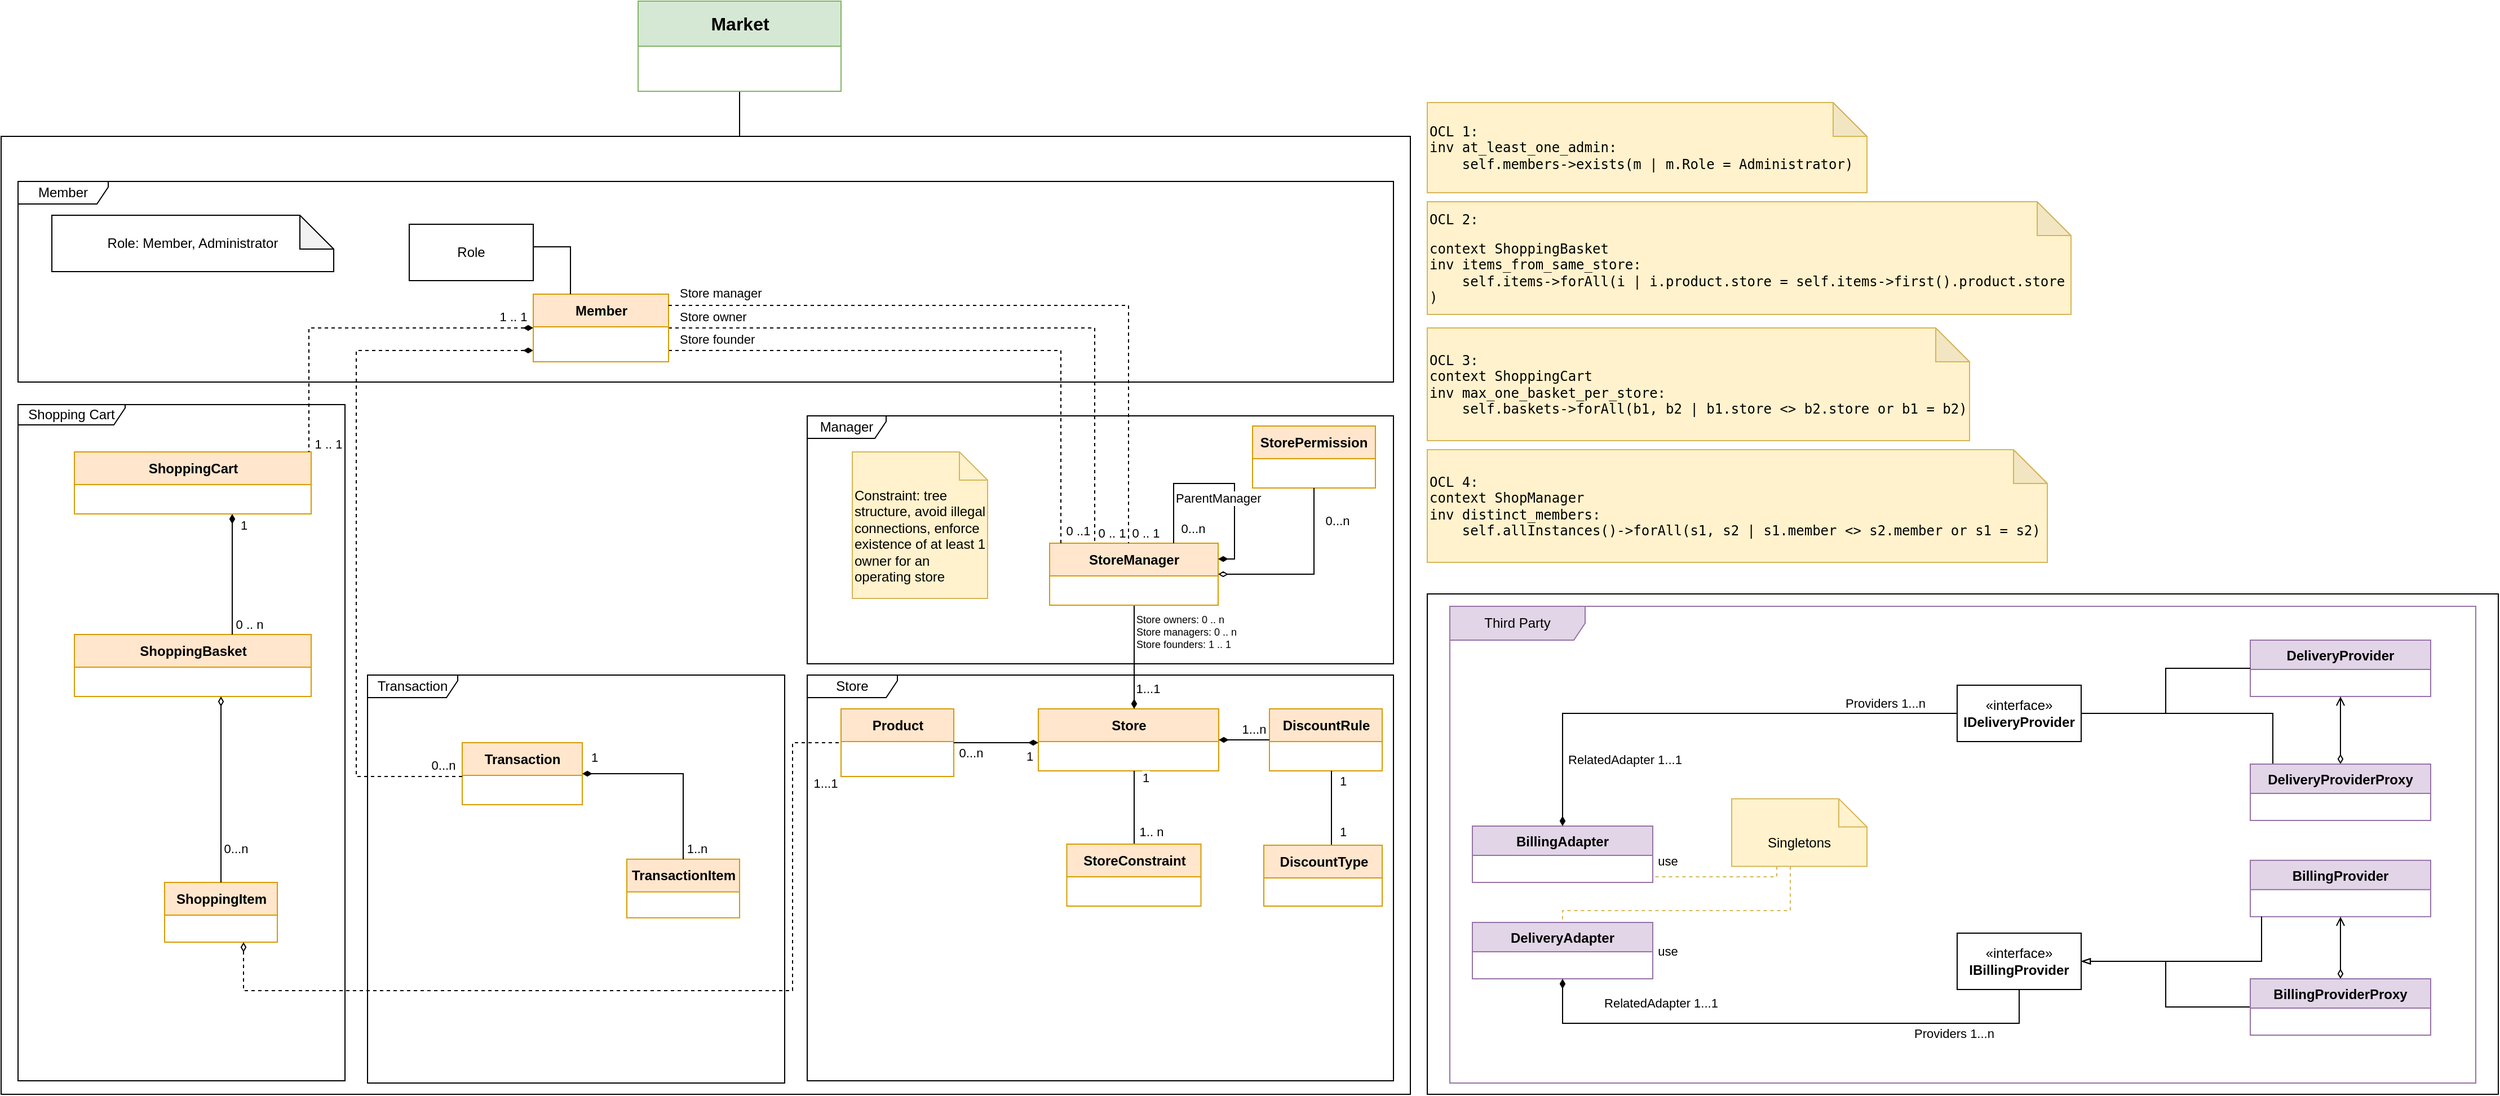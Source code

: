 <mxfile version="21.2.1" type="github">
  <diagram id="UdxZ_-akryXsySf2juUY" name="WhiteDiagram">
    <mxGraphModel dx="1434" dy="764" grid="1" gridSize="10" guides="1" tooltips="1" connect="1" arrows="1" fold="1" page="1" pageScale="1" pageWidth="850" pageHeight="1100" math="0" shadow="0">
      <root>
        <mxCell id="0" />
        <mxCell id="1" parent="0" />
        <mxCell id="dIHybOWJR_WHU6xol9Fc-5" value="" style="rounded=0;whiteSpace=wrap;html=1;" parent="1" vertex="1">
          <mxGeometry x="1350" y="616" width="950" height="444" as="geometry" />
        </mxCell>
        <mxCell id="CLvzxZcf5yE5PqEASKck-112" value="" style="rounded=0;whiteSpace=wrap;html=1;" parent="1" vertex="1">
          <mxGeometry x="85" y="210" width="1250" height="850" as="geometry" />
        </mxCell>
        <mxCell id="CLvzxZcf5yE5PqEASKck-2" value="Store" style="shape=umlFrame;whiteSpace=wrap;html=1;pointerEvents=0;width=80;height=20;" parent="1" vertex="1">
          <mxGeometry x="800" y="688" width="520" height="360" as="geometry" />
        </mxCell>
        <mxCell id="CLvzxZcf5yE5PqEASKck-4" value="Transaction" style="shape=umlFrame;whiteSpace=wrap;html=1;pointerEvents=0;width=80;height=20;" parent="1" vertex="1">
          <mxGeometry x="410" y="688" width="370" height="362" as="geometry" />
        </mxCell>
        <mxCell id="CLvzxZcf5yE5PqEASKck-3" value="Shopping Cart" style="shape=umlFrame;whiteSpace=wrap;html=1;pointerEvents=0;width=95;height=18;" parent="1" vertex="1">
          <mxGeometry x="100" y="448" width="290" height="600" as="geometry" />
        </mxCell>
        <mxCell id="CLvzxZcf5yE5PqEASKck-5" value="Transaction" style="swimlane;fontStyle=1;align=center;verticalAlign=middle;childLayout=stackLayout;horizontal=1;startSize=29;horizontalStack=0;resizeParent=1;resizeParentMax=0;resizeLast=0;collapsible=0;marginBottom=0;html=1;fillColor=#ffe6cc;strokeColor=#d79b00;" parent="1" vertex="1">
          <mxGeometry x="494" y="748" width="106.5" height="55" as="geometry" />
        </mxCell>
        <mxCell id="CLvzxZcf5yE5PqEASKck-6" value="Store" style="swimlane;fontStyle=1;align=center;verticalAlign=middle;childLayout=stackLayout;horizontal=1;startSize=29;horizontalStack=0;resizeParent=1;resizeParentMax=0;resizeLast=0;collapsible=0;marginBottom=0;html=1;fillColor=#ffe6cc;strokeColor=#d79b00;" parent="1" vertex="1">
          <mxGeometry x="1005" y="718" width="160" height="55" as="geometry" />
        </mxCell>
        <mxCell id="CLvzxZcf5yE5PqEASKck-7" style="edgeStyle=orthogonalEdgeStyle;rounded=0;orthogonalLoop=1;jettySize=auto;html=1;endArrow=none;endFill=0;startArrow=diamondThin;startFill=1;" parent="1" source="CLvzxZcf5yE5PqEASKck-6" target="CLvzxZcf5yE5PqEASKck-54" edge="1">
          <mxGeometry relative="1" as="geometry">
            <Array as="points">
              <mxPoint x="1090" y="678" />
              <mxPoint x="1090" y="678" />
            </Array>
          </mxGeometry>
        </mxCell>
        <mxCell id="CLvzxZcf5yE5PqEASKck-8" value="1...1" style="edgeLabel;html=1;align=center;verticalAlign=middle;resizable=0;points=[];" parent="CLvzxZcf5yE5PqEASKck-7" connectable="0" vertex="1">
          <mxGeometry x="-0.699" relative="1" as="geometry">
            <mxPoint x="12" y="-4" as="offset" />
          </mxGeometry>
        </mxCell>
        <mxCell id="CLvzxZcf5yE5PqEASKck-9" value="&lt;div style=&quot;&quot;&gt;Store owners: 0 .. n&lt;/div&gt;Store managers: 0 .. n&lt;br&gt;Store founders: 1 .. 1" style="edgeLabel;html=1;align=left;verticalAlign=middle;resizable=0;points=[];fontSize=9;" parent="CLvzxZcf5yE5PqEASKck-7" vertex="1" connectable="0">
          <mxGeometry x="0.784" relative="1" as="geometry">
            <mxPoint y="14" as="offset" />
          </mxGeometry>
        </mxCell>
        <mxCell id="CLvzxZcf5yE5PqEASKck-10" value="Product" style="swimlane;fontStyle=1;align=center;verticalAlign=middle;childLayout=stackLayout;horizontal=1;startSize=29;horizontalStack=0;resizeParent=1;resizeParentMax=0;resizeLast=0;collapsible=0;marginBottom=0;html=1;fillColor=#ffe6cc;strokeColor=#d79b00;" parent="1" vertex="1">
          <mxGeometry x="830" y="718" width="100" height="60" as="geometry" />
        </mxCell>
        <mxCell id="CLvzxZcf5yE5PqEASKck-11" style="edgeStyle=orthogonalEdgeStyle;rounded=0;orthogonalLoop=1;jettySize=auto;html=1;endArrow=none;endFill=0;startArrow=diamondThin;startFill=1;" parent="1" source="CLvzxZcf5yE5PqEASKck-6" target="CLvzxZcf5yE5PqEASKck-10" edge="1">
          <mxGeometry relative="1" as="geometry">
            <Array as="points">
              <mxPoint x="970" y="748" />
              <mxPoint x="970" y="748" />
            </Array>
          </mxGeometry>
        </mxCell>
        <mxCell id="CLvzxZcf5yE5PqEASKck-12" value="0...n" style="edgeLabel;html=1;align=center;verticalAlign=middle;resizable=0;points=[];" parent="CLvzxZcf5yE5PqEASKck-11" vertex="1" connectable="0">
          <mxGeometry x="0.815" relative="1" as="geometry">
            <mxPoint x="8" y="9" as="offset" />
          </mxGeometry>
        </mxCell>
        <mxCell id="CLvzxZcf5yE5PqEASKck-104" value="1" style="edgeLabel;html=1;align=center;verticalAlign=middle;resizable=0;points=[];" parent="CLvzxZcf5yE5PqEASKck-11" vertex="1" connectable="0">
          <mxGeometry x="-0.787" relative="1" as="geometry">
            <mxPoint y="12" as="offset" />
          </mxGeometry>
        </mxCell>
        <mxCell id="CLvzxZcf5yE5PqEASKck-13" value="DiscountRule" style="swimlane;fontStyle=1;align=center;verticalAlign=middle;childLayout=stackLayout;horizontal=1;startSize=29;horizontalStack=0;resizeParent=1;resizeParentMax=0;resizeLast=0;collapsible=0;marginBottom=0;html=1;fillColor=#ffe6cc;strokeColor=#d79b00;" parent="1" vertex="1">
          <mxGeometry x="1210.0" y="718" width="100" height="55" as="geometry" />
        </mxCell>
        <mxCell id="CLvzxZcf5yE5PqEASKck-14" style="edgeStyle=orthogonalEdgeStyle;rounded=0;orthogonalLoop=1;jettySize=auto;html=1;endArrow=none;endFill=0;startArrow=diamondThin;startFill=1;" parent="1" source="CLvzxZcf5yE5PqEASKck-6" target="CLvzxZcf5yE5PqEASKck-13" edge="1">
          <mxGeometry relative="1" as="geometry" />
        </mxCell>
        <mxCell id="CLvzxZcf5yE5PqEASKck-15" value="1...n" style="edgeLabel;html=1;align=center;verticalAlign=middle;resizable=0;points=[];" parent="CLvzxZcf5yE5PqEASKck-14" vertex="1" connectable="0">
          <mxGeometry x="-0.796" y="1" relative="1" as="geometry">
            <mxPoint x="26" y="-9" as="offset" />
          </mxGeometry>
        </mxCell>
        <mxCell id="CLvzxZcf5yE5PqEASKck-16" value="Member" style="shape=umlFrame;whiteSpace=wrap;html=1;pointerEvents=0;width=80;height=20;" parent="1" vertex="1">
          <mxGeometry x="100" y="250" width="1220" height="178" as="geometry" />
        </mxCell>
        <mxCell id="CLvzxZcf5yE5PqEASKck-17" value="" style="edgeStyle=orthogonalEdgeStyle;rounded=0;orthogonalLoop=1;jettySize=auto;html=1;endArrow=none;endFill=0;startArrow=diamondThin;startFill=1;dashed=1;" parent="1" source="CLvzxZcf5yE5PqEASKck-69" target="CLvzxZcf5yE5PqEASKck-5" edge="1">
          <mxGeometry relative="1" as="geometry">
            <Array as="points">
              <mxPoint x="400" y="400" />
              <mxPoint x="400" y="778" />
            </Array>
            <mxPoint x="315" y="568" as="sourcePoint" />
            <mxPoint x="210" y="1033" as="targetPoint" />
          </mxGeometry>
        </mxCell>
        <mxCell id="CLvzxZcf5yE5PqEASKck-18" value="0...n" style="edgeLabel;html=1;align=center;verticalAlign=middle;resizable=0;points=[];" parent="CLvzxZcf5yE5PqEASKck-17" connectable="0" vertex="1">
          <mxGeometry x="0.926" relative="1" as="geometry">
            <mxPoint x="6" y="-10" as="offset" />
          </mxGeometry>
        </mxCell>
        <mxCell id="CLvzxZcf5yE5PqEASKck-19" value="ShoppingBasket" style="swimlane;fontStyle=1;align=center;verticalAlign=middle;childLayout=stackLayout;horizontal=1;startSize=29;horizontalStack=0;resizeParent=1;resizeParentMax=0;resizeLast=0;collapsible=0;marginBottom=0;html=1;fillColor=#ffe6cc;strokeColor=#d79b00;" parent="1" vertex="1">
          <mxGeometry x="150" y="652" width="210" height="55" as="geometry" />
        </mxCell>
        <mxCell id="CLvzxZcf5yE5PqEASKck-20" style="edgeStyle=orthogonalEdgeStyle;rounded=0;orthogonalLoop=1;jettySize=auto;html=1;startArrow=diamondThin;startFill=1;endArrow=none;endFill=0;" parent="1" source="CLvzxZcf5yE5PqEASKck-76" target="CLvzxZcf5yE5PqEASKck-19" edge="1">
          <mxGeometry relative="1" as="geometry">
            <Array as="points">
              <mxPoint x="290" y="620" />
              <mxPoint x="290" y="620" />
            </Array>
          </mxGeometry>
        </mxCell>
        <mxCell id="CLvzxZcf5yE5PqEASKck-21" value="0 .. n" style="edgeLabel;html=1;align=center;verticalAlign=middle;resizable=0;points=[];" parent="CLvzxZcf5yE5PqEASKck-20" vertex="1" connectable="0">
          <mxGeometry x="0.933" y="1" relative="1" as="geometry">
            <mxPoint x="14" y="-6" as="offset" />
          </mxGeometry>
        </mxCell>
        <mxCell id="CLvzxZcf5yE5PqEASKck-101" value="1" style="edgeLabel;html=1;align=center;verticalAlign=middle;resizable=0;points=[];" parent="CLvzxZcf5yE5PqEASKck-20" vertex="1" connectable="0">
          <mxGeometry x="-0.814" y="-2" relative="1" as="geometry">
            <mxPoint x="12" as="offset" />
          </mxGeometry>
        </mxCell>
        <mxCell id="CLvzxZcf5yE5PqEASKck-22" value="ShoppingItem" style="swimlane;fontStyle=1;align=center;verticalAlign=middle;childLayout=stackLayout;horizontal=1;startSize=29;horizontalStack=0;resizeParent=1;resizeParentMax=0;resizeLast=0;collapsible=0;marginBottom=0;html=1;fillColor=#ffe6cc;strokeColor=#d79b00;" parent="1" vertex="1">
          <mxGeometry x="230" y="872" width="100" height="53" as="geometry" />
        </mxCell>
        <mxCell id="CLvzxZcf5yE5PqEASKck-23" style="edgeStyle=orthogonalEdgeStyle;rounded=0;orthogonalLoop=1;jettySize=auto;html=1;endArrow=none;endFill=0;startArrow=diamondThin;startFill=0;dashed=1;" parent="1" source="CLvzxZcf5yE5PqEASKck-22" target="CLvzxZcf5yE5PqEASKck-10" edge="1">
          <mxGeometry relative="1" as="geometry">
            <mxPoint x="280" y="898" as="sourcePoint" />
            <Array as="points">
              <mxPoint x="300" y="968" />
              <mxPoint x="787" y="968" />
              <mxPoint x="787" y="748" />
            </Array>
          </mxGeometry>
        </mxCell>
        <mxCell id="CLvzxZcf5yE5PqEASKck-24" value="1...1" style="edgeLabel;html=1;align=center;verticalAlign=middle;resizable=0;points=[];" parent="CLvzxZcf5yE5PqEASKck-23" vertex="1" connectable="0">
          <mxGeometry x="-0.946" y="-1" relative="1" as="geometry">
            <mxPoint x="517" y="-163" as="offset" />
          </mxGeometry>
        </mxCell>
        <mxCell id="CLvzxZcf5yE5PqEASKck-25" style="edgeStyle=orthogonalEdgeStyle;rounded=0;orthogonalLoop=1;jettySize=auto;html=1;endArrow=none;endFill=0;startArrow=diamondThin;startFill=0;" parent="1" source="CLvzxZcf5yE5PqEASKck-19" target="CLvzxZcf5yE5PqEASKck-22" edge="1">
          <mxGeometry relative="1" as="geometry">
            <Array as="points">
              <mxPoint x="280" y="858" />
              <mxPoint x="280" y="858" />
            </Array>
            <mxPoint x="700.034" y="845" as="targetPoint" />
          </mxGeometry>
        </mxCell>
        <mxCell id="CLvzxZcf5yE5PqEASKck-26" value="0...n" style="edgeLabel;html=1;align=center;verticalAlign=middle;resizable=0;points=[];" parent="CLvzxZcf5yE5PqEASKck-25" connectable="0" vertex="1">
          <mxGeometry x="0.673" y="-1" relative="1" as="geometry">
            <mxPoint x="14" y="-3" as="offset" />
          </mxGeometry>
        </mxCell>
        <mxCell id="CLvzxZcf5yE5PqEASKck-27" value="TransactionItem" style="swimlane;fontStyle=1;align=center;verticalAlign=middle;childLayout=stackLayout;horizontal=1;startSize=29;horizontalStack=0;resizeParent=1;resizeParentMax=0;resizeLast=0;collapsible=0;marginBottom=0;html=1;fillColor=#ffe6cc;strokeColor=#d79b00;" parent="1" vertex="1">
          <mxGeometry x="640" y="851.39" width="100" height="52" as="geometry" />
        </mxCell>
        <mxCell id="CLvzxZcf5yE5PqEASKck-28" style="edgeStyle=orthogonalEdgeStyle;rounded=0;orthogonalLoop=1;jettySize=auto;html=1;startArrow=diamondThin;startFill=1;endArrow=none;endFill=0;" parent="1" source="CLvzxZcf5yE5PqEASKck-5" target="CLvzxZcf5yE5PqEASKck-27" edge="1">
          <mxGeometry relative="1" as="geometry">
            <mxPoint x="690.0" y="803" as="sourcePoint" />
          </mxGeometry>
        </mxCell>
        <mxCell id="CLvzxZcf5yE5PqEASKck-29" value="1..n" style="edgeLabel;html=1;align=center;verticalAlign=middle;resizable=0;points=[];" parent="CLvzxZcf5yE5PqEASKck-28" connectable="0" vertex="1">
          <mxGeometry x="0.684" y="1" relative="1" as="geometry">
            <mxPoint x="11" y="16" as="offset" />
          </mxGeometry>
        </mxCell>
        <mxCell id="dIHybOWJR_WHU6xol9Fc-9" value="1" style="edgeLabel;html=1;align=center;verticalAlign=middle;resizable=0;points=[];" parent="CLvzxZcf5yE5PqEASKck-28" vertex="1" connectable="0">
          <mxGeometry x="-0.83" relative="1" as="geometry">
            <mxPoint x="-4" y="-15" as="offset" />
          </mxGeometry>
        </mxCell>
        <mxCell id="CLvzxZcf5yE5PqEASKck-30" value="Third Party" style="shape=umlFrame;whiteSpace=wrap;html=1;width=120;height=30;fillColor=#E1D5E7;strokeColor=#9673a6;fillStyle=solid;labelBackgroundColor=none;" parent="1" vertex="1">
          <mxGeometry x="1370" y="627" width="910" height="423" as="geometry" />
        </mxCell>
        <mxCell id="CLvzxZcf5yE5PqEASKck-31" value="use" style="edgeLabel;html=1;align=center;verticalAlign=middle;resizable=0;points=[];" parent="1" vertex="1" connectable="0">
          <mxGeometry x="1563.053" y="852.395" as="geometry" />
        </mxCell>
        <mxCell id="CLvzxZcf5yE5PqEASKck-32" value="use" style="edgeLabel;html=1;align=center;verticalAlign=middle;resizable=0;points=[];" parent="1" vertex="1" connectable="0">
          <mxGeometry x="1562.579" y="932.5" as="geometry" />
        </mxCell>
        <mxCell id="CLvzxZcf5yE5PqEASKck-33" value="BillingAdapter" style="swimlane;fontStyle=1;align=center;verticalAlign=top;childLayout=stackLayout;horizontal=1;startSize=26;horizontalStack=0;resizeParent=1;resizeParentMax=0;resizeLast=0;collapsible=1;marginBottom=0;fillColor=#e1d5e7;strokeColor=#9673a6;" parent="1" vertex="1">
          <mxGeometry x="1390" y="822" width="160" height="50" as="geometry" />
        </mxCell>
        <mxCell id="CLvzxZcf5yE5PqEASKck-34" value="DeliveryAdapter" style="swimlane;fontStyle=1;align=center;verticalAlign=top;childLayout=stackLayout;horizontal=1;startSize=26;horizontalStack=0;resizeParent=1;resizeParentMax=0;resizeLast=0;collapsible=1;marginBottom=0;fillColor=#e1d5e7;strokeColor=#9673a6;" parent="1" vertex="1">
          <mxGeometry x="1390" y="907.5" width="160" height="50" as="geometry" />
        </mxCell>
        <mxCell id="CLvzxZcf5yE5PqEASKck-35" style="edgeStyle=orthogonalEdgeStyle;rounded=0;orthogonalLoop=1;jettySize=auto;html=1;fillColor=#fff2cc;strokeColor=#d6b656;dashed=1;endArrow=none;endFill=0;" parent="1" source="CLvzxZcf5yE5PqEASKck-37" target="CLvzxZcf5yE5PqEASKck-33" edge="1">
          <mxGeometry relative="1" as="geometry">
            <Array as="points">
              <mxPoint x="1660" y="867" />
            </Array>
          </mxGeometry>
        </mxCell>
        <mxCell id="CLvzxZcf5yE5PqEASKck-36" style="edgeStyle=orthogonalEdgeStyle;rounded=0;orthogonalLoop=1;jettySize=auto;html=1;endArrow=none;endFill=0;fillColor=#fff2cc;strokeColor=#d6b656;dashed=1;" parent="1" source="CLvzxZcf5yE5PqEASKck-37" target="CLvzxZcf5yE5PqEASKck-34" edge="1">
          <mxGeometry relative="1" as="geometry">
            <Array as="points">
              <mxPoint x="1672" y="897" />
            </Array>
          </mxGeometry>
        </mxCell>
        <mxCell id="CLvzxZcf5yE5PqEASKck-37" value="Singletons" style="shape=note2;boundedLbl=1;whiteSpace=wrap;html=1;size=25;verticalAlign=top;align=center;fillColor=#fff2cc;strokeColor=#d6b656;" parent="1" vertex="1">
          <mxGeometry x="1620" y="797.75" width="120" height="60" as="geometry" />
        </mxCell>
        <mxCell id="CLvzxZcf5yE5PqEASKck-38" style="edgeStyle=orthogonalEdgeStyle;rounded=0;orthogonalLoop=1;jettySize=auto;html=1;endArrow=diamondThin;endFill=1;" parent="1" source="CLvzxZcf5yE5PqEASKck-85" target="CLvzxZcf5yE5PqEASKck-33" edge="1">
          <mxGeometry relative="1" as="geometry" />
        </mxCell>
        <mxCell id="CLvzxZcf5yE5PqEASKck-39" value="Providers 1...n" style="edgeLabel;html=1;align=center;verticalAlign=middle;resizable=0;points=[];" parent="CLvzxZcf5yE5PqEASKck-38" vertex="1" connectable="0">
          <mxGeometry x="-0.806" y="1" relative="1" as="geometry">
            <mxPoint x="-21" y="-10" as="offset" />
          </mxGeometry>
        </mxCell>
        <mxCell id="CLvzxZcf5yE5PqEASKck-40" value="RelatedAdapter 1...1" style="edgeLabel;html=1;align=center;verticalAlign=middle;resizable=0;points=[];" parent="CLvzxZcf5yE5PqEASKck-38" vertex="1" connectable="0">
          <mxGeometry x="0.665" y="-2" relative="1" as="geometry">
            <mxPoint x="57" y="16" as="offset" />
          </mxGeometry>
        </mxCell>
        <mxCell id="CLvzxZcf5yE5PqEASKck-41" value="BillingProvider" style="swimlane;fontStyle=1;align=center;verticalAlign=top;childLayout=stackLayout;horizontal=1;startSize=26;horizontalStack=0;resizeParent=1;resizeParentMax=0;resizeLast=0;collapsible=1;marginBottom=0;fillColor=#e1d5e7;strokeColor=#9673a6;" parent="1" vertex="1">
          <mxGeometry x="2080" y="852.39" width="160" height="50" as="geometry" />
        </mxCell>
        <mxCell id="CLvzxZcf5yE5PqEASKck-42" style="edgeStyle=orthogonalEdgeStyle;rounded=0;orthogonalLoop=1;jettySize=auto;html=1;endArrow=diamondThin;endFill=1;" parent="1" source="CLvzxZcf5yE5PqEASKck-86" target="CLvzxZcf5yE5PqEASKck-34" edge="1">
          <mxGeometry relative="1" as="geometry">
            <Array as="points">
              <mxPoint x="1875" y="997" />
              <mxPoint x="1470" y="997" />
            </Array>
          </mxGeometry>
        </mxCell>
        <mxCell id="CLvzxZcf5yE5PqEASKck-43" value="RelatedAdapter 1...1" style="edgeLabel;html=1;align=center;verticalAlign=middle;resizable=0;points=[];" parent="CLvzxZcf5yE5PqEASKck-42" vertex="1" connectable="0">
          <mxGeometry x="0.696" relative="1" as="geometry">
            <mxPoint x="54" y="-18" as="offset" />
          </mxGeometry>
        </mxCell>
        <mxCell id="CLvzxZcf5yE5PqEASKck-44" value="Providers 1...n" style="edgeLabel;html=1;align=center;verticalAlign=middle;resizable=0;points=[];" parent="CLvzxZcf5yE5PqEASKck-42" vertex="1" connectable="0">
          <mxGeometry x="-0.672" y="-1" relative="1" as="geometry">
            <mxPoint x="-10" y="10" as="offset" />
          </mxGeometry>
        </mxCell>
        <mxCell id="CLvzxZcf5yE5PqEASKck-45" value="DeliveryProvider" style="swimlane;fontStyle=1;align=center;verticalAlign=top;childLayout=stackLayout;horizontal=1;startSize=26;horizontalStack=0;resizeParent=1;resizeParentMax=0;resizeLast=0;collapsible=1;marginBottom=0;fillColor=#e1d5e7;strokeColor=#9673a6;" parent="1" vertex="1">
          <mxGeometry x="2080" y="657" width="160" height="50" as="geometry" />
        </mxCell>
        <mxCell id="CLvzxZcf5yE5PqEASKck-46" style="edgeStyle=orthogonalEdgeStyle;rounded=0;orthogonalLoop=1;jettySize=auto;html=1;endArrow=none;endFill=0;" parent="1" source="CLvzxZcf5yE5PqEASKck-80" target="CLvzxZcf5yE5PqEASKck-13" edge="1">
          <mxGeometry relative="1" as="geometry">
            <Array as="points">
              <mxPoint x="1265" y="798" />
              <mxPoint x="1265" y="798" />
            </Array>
          </mxGeometry>
        </mxCell>
        <mxCell id="CLvzxZcf5yE5PqEASKck-47" value="1" style="edgeLabel;html=1;align=center;verticalAlign=middle;resizable=0;points=[];" parent="CLvzxZcf5yE5PqEASKck-46" vertex="1" connectable="0">
          <mxGeometry x="-0.81" relative="1" as="geometry">
            <mxPoint x="10" y="-6" as="offset" />
          </mxGeometry>
        </mxCell>
        <mxCell id="CLvzxZcf5yE5PqEASKck-103" value="1" style="edgeLabel;html=1;align=center;verticalAlign=middle;resizable=0;points=[];" parent="CLvzxZcf5yE5PqEASKck-46" vertex="1" connectable="0">
          <mxGeometry x="0.73" y="1" relative="1" as="geometry">
            <mxPoint x="11" as="offset" />
          </mxGeometry>
        </mxCell>
        <mxCell id="CLvzxZcf5yE5PqEASKck-48" style="edgeStyle=orthogonalEdgeStyle;rounded=0;orthogonalLoop=1;jettySize=auto;html=1;endArrow=none;endFill=0;" parent="1" source="CLvzxZcf5yE5PqEASKck-79" edge="1">
          <mxGeometry relative="1" as="geometry">
            <Array as="points">
              <mxPoint x="1085" y="848" />
              <mxPoint x="1085" y="848" />
            </Array>
            <mxPoint x="1090" y="773" as="targetPoint" />
          </mxGeometry>
        </mxCell>
        <mxCell id="CLvzxZcf5yE5PqEASKck-49" value="1.. n" style="edgeLabel;html=1;align=center;verticalAlign=middle;resizable=0;points=[];" parent="CLvzxZcf5yE5PqEASKck-48" vertex="1" connectable="0">
          <mxGeometry x="-0.639" y="-1" relative="1" as="geometry">
            <mxPoint x="14" as="offset" />
          </mxGeometry>
        </mxCell>
        <mxCell id="CLvzxZcf5yE5PqEASKck-102" value="1" style="edgeLabel;html=1;align=center;verticalAlign=middle;resizable=0;points=[];" parent="CLvzxZcf5yE5PqEASKck-48" vertex="1" connectable="0">
          <mxGeometry x="0.829" y="1" relative="1" as="geometry">
            <mxPoint x="11" as="offset" />
          </mxGeometry>
        </mxCell>
        <mxCell id="CLvzxZcf5yE5PqEASKck-50" value="&lt;pre style=&quot;border-color: var(--border-color);&quot;&gt;&lt;code style=&quot;border-color: var(--border-color);&quot; class=&quot;!whitespace-pre hljs language-rust&quot;&gt;OCL 2:&lt;/code&gt;&lt;/pre&gt;&lt;pre&gt;&lt;code class=&quot;!whitespace-pre hljs language-rust&quot;&gt;context ShoppingBasket&lt;br&gt;inv items_from_same_store:&lt;br&gt;    &lt;span class=&quot;hljs-keyword&quot;&gt;self&lt;/span&gt;.items&lt;span class=&quot;hljs-punctuation&quot;&gt;-&amp;gt;&lt;/span&gt;&lt;span class=&quot;hljs-title function_ invoke__&quot;&gt;forAll&lt;/span&gt;(i | i.product.store = &lt;span class=&quot;hljs-keyword&quot;&gt;self&lt;/span&gt;.items&lt;span class=&quot;hljs-punctuation&quot;&gt;-&amp;gt;&lt;/span&gt;&lt;span class=&quot;hljs-title function_ invoke__&quot;&gt;first&lt;/span&gt;().product.store&lt;br&gt;&lt;/code&gt;)&lt;/pre&gt;" style="shape=note;whiteSpace=wrap;html=1;backgroundOutline=1;darkOpacity=0.05;align=left;fillColor=#fff2cc;strokeColor=#d6b656;" parent="1" vertex="1">
          <mxGeometry x="1350" y="268" width="571" height="100" as="geometry" />
        </mxCell>
        <mxCell id="CLvzxZcf5yE5PqEASKck-51" value="&lt;br&gt;&lt;pre&gt;&lt;code class=&quot;!whitespace-pre hljs language-rust&quot;&gt;OCL 3:&lt;br/&gt;context ShoppingCart&lt;br&gt;inv max_one_basket_per_store:&lt;br&gt;    &lt;span class=&quot;hljs-keyword&quot;&gt;self&lt;/span&gt;.baskets&lt;span class=&quot;hljs-punctuation&quot;&gt;-&amp;gt;&lt;/span&gt;&lt;span class=&quot;hljs-title function_ invoke__&quot;&gt;forAll&lt;/span&gt;(b1, b2 | b1.store &amp;lt;&amp;gt; b2.store or b1 = b2)&lt;/code&gt;&lt;/pre&gt;&lt;br&gt;" style="shape=note;whiteSpace=wrap;html=1;backgroundOutline=1;darkOpacity=0.05;align=left;fillColor=#fff2cc;strokeColor=#d6b656;" parent="1" vertex="1">
          <mxGeometry x="1350" y="380" width="481" height="100" as="geometry" />
        </mxCell>
        <mxCell id="CLvzxZcf5yE5PqEASKck-52" value="StorePermission" style="swimlane;fontStyle=1;align=center;verticalAlign=middle;childLayout=stackLayout;horizontal=1;startSize=29;horizontalStack=0;resizeParent=1;resizeParentMax=0;resizeLast=0;collapsible=0;marginBottom=0;html=1;whiteSpace=wrap;fillColor=#ffe6cc;strokeColor=#d79b00;" parent="1" vertex="1">
          <mxGeometry x="1195" y="467" width="109" height="55" as="geometry" />
        </mxCell>
        <mxCell id="CLvzxZcf5yE5PqEASKck-53" value="Manager" style="shape=umlFrame;whiteSpace=wrap;html=1;pointerEvents=0;width=70;height=20;" parent="1" vertex="1">
          <mxGeometry x="800" y="458" width="520" height="220" as="geometry" />
        </mxCell>
        <mxCell id="CLvzxZcf5yE5PqEASKck-54" value="StoreManager" style="swimlane;fontStyle=1;align=center;verticalAlign=middle;childLayout=stackLayout;horizontal=1;startSize=29;horizontalStack=0;resizeParent=1;resizeParentMax=0;resizeLast=0;collapsible=0;marginBottom=0;html=1;whiteSpace=wrap;fillColor=#ffe6cc;strokeColor=#d79b00;" parent="1" vertex="1">
          <mxGeometry x="1015" y="571" width="149.5" height="55" as="geometry" />
        </mxCell>
        <mxCell id="CLvzxZcf5yE5PqEASKck-55" style="edgeStyle=orthogonalEdgeStyle;rounded=0;orthogonalLoop=1;jettySize=auto;html=1;endArrow=diamondThin;endFill=1;" parent="1" source="CLvzxZcf5yE5PqEASKck-54" target="CLvzxZcf5yE5PqEASKck-54" edge="1">
          <mxGeometry relative="1" as="geometry">
            <Array as="points">
              <mxPoint x="1125" y="518" />
              <mxPoint x="1179" y="518" />
              <mxPoint x="1179" y="585" />
            </Array>
          </mxGeometry>
        </mxCell>
        <mxCell id="CLvzxZcf5yE5PqEASKck-56" value="0...n" style="edgeLabel;html=1;align=center;verticalAlign=middle;resizable=0;points=[];" parent="CLvzxZcf5yE5PqEASKck-55" vertex="1" connectable="0">
          <mxGeometry x="-0.039" y="-2" relative="1" as="geometry">
            <mxPoint x="-21" y="38" as="offset" />
          </mxGeometry>
        </mxCell>
        <mxCell id="CLvzxZcf5yE5PqEASKck-57" value="ParentManager" style="edgeLabel;html=1;align=left;verticalAlign=middle;resizable=0;points=[];" parent="CLvzxZcf5yE5PqEASKck-55" vertex="1" connectable="0">
          <mxGeometry x="-0.723" relative="1" as="geometry">
            <mxPoint y="-14" as="offset" />
          </mxGeometry>
        </mxCell>
        <mxCell id="CLvzxZcf5yE5PqEASKck-58" style="edgeStyle=orthogonalEdgeStyle;rounded=0;orthogonalLoop=1;jettySize=auto;html=1;endArrow=none;endFill=0;startArrow=diamondThin;startFill=0;" parent="1" source="CLvzxZcf5yE5PqEASKck-54" target="CLvzxZcf5yE5PqEASKck-52" edge="1">
          <mxGeometry relative="1" as="geometry">
            <mxPoint x="1151.0" y="612.0" as="sourcePoint" />
          </mxGeometry>
        </mxCell>
        <mxCell id="CLvzxZcf5yE5PqEASKck-59" value="0...n" style="edgeLabel;html=1;align=center;verticalAlign=middle;resizable=0;points=[];" parent="CLvzxZcf5yE5PqEASKck-58" vertex="1" connectable="0">
          <mxGeometry x="-0.79" y="-1" relative="1" as="geometry">
            <mxPoint x="88" y="-49" as="offset" />
          </mxGeometry>
        </mxCell>
        <mxCell id="CLvzxZcf5yE5PqEASKck-62" value="Constraint: tree structure, avoid illegal connections, enforce existence of at least 1 owner for an operating store" style="shape=note2;boundedLbl=1;whiteSpace=wrap;html=1;size=25;verticalAlign=top;align=left;fillColor=#fff2cc;strokeColor=#d6b656;" parent="1" vertex="1">
          <mxGeometry x="840" y="490" width="120" height="130" as="geometry" />
        </mxCell>
        <mxCell id="CLvzxZcf5yE5PqEASKck-63" style="edgeStyle=orthogonalEdgeStyle;rounded=0;orthogonalLoop=1;jettySize=auto;html=1;endArrow=none;endFill=0;dashed=1;" parent="1" source="CLvzxZcf5yE5PqEASKck-69" target="CLvzxZcf5yE5PqEASKck-54" edge="1">
          <mxGeometry relative="1" as="geometry">
            <mxPoint x="1065" y="568" as="targetPoint" />
            <Array as="points">
              <mxPoint x="1055" y="380" />
            </Array>
          </mxGeometry>
        </mxCell>
        <mxCell id="CLvzxZcf5yE5PqEASKck-64" value="Store owner" style="edgeLabel;html=1;align=left;verticalAlign=middle;resizable=0;points=[];" parent="CLvzxZcf5yE5PqEASKck-63" vertex="1" connectable="0">
          <mxGeometry x="-0.975" y="1" relative="1" as="geometry">
            <mxPoint x="1" y="-9" as="offset" />
          </mxGeometry>
        </mxCell>
        <mxCell id="dIHybOWJR_WHU6xol9Fc-1" value="0 .. 1" style="edgeLabel;html=1;align=center;verticalAlign=middle;resizable=0;points=[];" parent="CLvzxZcf5yE5PqEASKck-63" vertex="1" connectable="0">
          <mxGeometry x="0.966" y="1" relative="1" as="geometry">
            <mxPoint x="14" as="offset" />
          </mxGeometry>
        </mxCell>
        <mxCell id="CLvzxZcf5yE5PqEASKck-66" style="edgeStyle=orthogonalEdgeStyle;rounded=0;orthogonalLoop=1;jettySize=auto;html=1;endArrow=none;endFill=0;dashed=1;" parent="1" source="CLvzxZcf5yE5PqEASKck-69" edge="1">
          <mxGeometry relative="1" as="geometry">
            <mxPoint x="1025" y="571" as="targetPoint" />
            <Array as="points">
              <mxPoint x="1025" y="400" />
            </Array>
          </mxGeometry>
        </mxCell>
        <mxCell id="CLvzxZcf5yE5PqEASKck-67" value="Store founder" style="edgeLabel;html=1;align=left;verticalAlign=middle;resizable=0;points=[];" parent="CLvzxZcf5yE5PqEASKck-66" vertex="1" connectable="0">
          <mxGeometry x="-0.947" relative="1" as="geometry">
            <mxPoint x="-6" y="-10" as="offset" />
          </mxGeometry>
        </mxCell>
        <mxCell id="dIHybOWJR_WHU6xol9Fc-3" value="0 ..1" style="edgeLabel;html=1;align=center;verticalAlign=middle;resizable=0;points=[];" parent="CLvzxZcf5yE5PqEASKck-66" vertex="1" connectable="0">
          <mxGeometry x="0.973" relative="1" as="geometry">
            <mxPoint x="15" y="-4" as="offset" />
          </mxGeometry>
        </mxCell>
        <mxCell id="CLvzxZcf5yE5PqEASKck-69" value="Member" style="swimlane;fontStyle=1;align=center;verticalAlign=middle;childLayout=stackLayout;horizontal=1;startSize=29;horizontalStack=0;resizeParent=1;resizeParentMax=0;resizeLast=0;collapsible=0;marginBottom=0;html=1;fillColor=#ffe6cc;strokeColor=#d79b00;" parent="1" vertex="1">
          <mxGeometry x="557" y="350" width="120" height="60" as="geometry" />
        </mxCell>
        <mxCell id="CLvzxZcf5yE5PqEASKck-70" style="edgeStyle=orthogonalEdgeStyle;rounded=0;orthogonalLoop=1;jettySize=auto;html=1;endArrow=none;endFill=0;startArrow=none;startFill=0;dashed=1;" parent="1" source="CLvzxZcf5yE5PqEASKck-69" target="CLvzxZcf5yE5PqEASKck-54" edge="1">
          <mxGeometry relative="1" as="geometry">
            <Array as="points">
              <mxPoint x="1085" y="360" />
            </Array>
            <mxPoint x="1080" y="508" as="targetPoint" />
          </mxGeometry>
        </mxCell>
        <mxCell id="CLvzxZcf5yE5PqEASKck-72" value="Store manager" style="edgeLabel;html=1;align=left;verticalAlign=middle;resizable=0;points=[];" parent="CLvzxZcf5yE5PqEASKck-70" vertex="1" connectable="0">
          <mxGeometry x="-0.99" relative="1" as="geometry">
            <mxPoint x="5" y="-11" as="offset" />
          </mxGeometry>
        </mxCell>
        <mxCell id="dIHybOWJR_WHU6xol9Fc-2" value="0 .. 1" style="edgeLabel;html=1;align=center;verticalAlign=middle;resizable=0;points=[];" parent="CLvzxZcf5yE5PqEASKck-70" vertex="1" connectable="0">
          <mxGeometry x="0.97" relative="1" as="geometry">
            <mxPoint x="15" as="offset" />
          </mxGeometry>
        </mxCell>
        <mxCell id="CLvzxZcf5yE5PqEASKck-73" style="edgeStyle=orthogonalEdgeStyle;rounded=0;orthogonalLoop=1;jettySize=auto;html=1;endArrow=none;endFill=0;" parent="1" source="CLvzxZcf5yE5PqEASKck-74" target="CLvzxZcf5yE5PqEASKck-69" edge="1">
          <mxGeometry relative="1" as="geometry">
            <Array as="points">
              <mxPoint x="590" y="308" />
            </Array>
          </mxGeometry>
        </mxCell>
        <mxCell id="CLvzxZcf5yE5PqEASKck-74" value="Role" style="html=1;whiteSpace=wrap;" parent="1" vertex="1">
          <mxGeometry x="447" y="288" width="110" height="50" as="geometry" />
        </mxCell>
        <mxCell id="CLvzxZcf5yE5PqEASKck-75" value="&lt;pre&gt;&lt;code class=&quot;!whitespace-pre hljs language-rust&quot;&gt;OCL 1:&lt;br&gt;inv at_least_one_admin:&lt;br&gt;    self.members&lt;span class=&quot;hljs-punctuation&quot;&gt;-&amp;gt;&lt;/span&gt;&lt;span class=&quot;hljs-title function_ invoke__&quot;&gt;exists&lt;/span&gt;(m | m.Role = Administrator)&lt;/code&gt;&lt;/pre&gt;" style="shape=note;whiteSpace=wrap;html=1;backgroundOutline=1;darkOpacity=0.05;align=left;fillColor=#fff2cc;strokeColor=#d6b656;" parent="1" vertex="1">
          <mxGeometry x="1350" y="180" width="390" height="80" as="geometry" />
        </mxCell>
        <mxCell id="CLvzxZcf5yE5PqEASKck-76" value="ShoppingCart" style="swimlane;fontStyle=1;align=center;verticalAlign=middle;childLayout=stackLayout;horizontal=1;startSize=29;horizontalStack=0;resizeParent=1;resizeParentMax=0;resizeLast=0;collapsible=0;marginBottom=0;html=1;fillColor=#ffe6cc;strokeColor=#d79b00;" parent="1" vertex="1">
          <mxGeometry x="150" y="490" width="210" height="55" as="geometry" />
        </mxCell>
        <mxCell id="CLvzxZcf5yE5PqEASKck-77" style="edgeStyle=orthogonalEdgeStyle;rounded=0;orthogonalLoop=1;jettySize=auto;html=1;endArrow=none;endFill=0;startArrow=diamondThin;startFill=1;dashed=1;" parent="1" source="CLvzxZcf5yE5PqEASKck-69" target="CLvzxZcf5yE5PqEASKck-76" edge="1">
          <mxGeometry relative="1" as="geometry">
            <Array as="points">
              <mxPoint x="358" y="380" />
            </Array>
            <mxPoint x="275" y="528" as="targetPoint" />
          </mxGeometry>
        </mxCell>
        <mxCell id="CLvzxZcf5yE5PqEASKck-78" value="1 .. 1" style="edgeLabel;html=1;align=center;verticalAlign=middle;resizable=0;points=[];" parent="CLvzxZcf5yE5PqEASKck-77" vertex="1" connectable="0">
          <mxGeometry x="0.953" y="1" relative="1" as="geometry">
            <mxPoint x="16" as="offset" />
          </mxGeometry>
        </mxCell>
        <mxCell id="dIHybOWJR_WHU6xol9Fc-22" value="1 .. 1" style="edgeLabel;html=1;align=center;verticalAlign=middle;resizable=0;points=[];" parent="CLvzxZcf5yE5PqEASKck-77" vertex="1" connectable="0">
          <mxGeometry x="-0.885" relative="1" as="geometry">
            <mxPoint y="-10" as="offset" />
          </mxGeometry>
        </mxCell>
        <mxCell id="CLvzxZcf5yE5PqEASKck-79" value="StoreConstraint" style="swimlane;fontStyle=1;align=center;verticalAlign=middle;childLayout=stackLayout;horizontal=1;startSize=29;horizontalStack=0;resizeParent=1;resizeParentMax=0;resizeLast=0;collapsible=0;marginBottom=0;html=1;fillColor=#ffe6cc;strokeColor=#d79b00;" parent="1" vertex="1">
          <mxGeometry x="1030.25" y="838" width="119" height="55" as="geometry" />
        </mxCell>
        <mxCell id="CLvzxZcf5yE5PqEASKck-80" value="DiscountType" style="swimlane;fontStyle=1;align=center;verticalAlign=middle;childLayout=stackLayout;horizontal=1;startSize=29;horizontalStack=0;resizeParent=1;resizeParentMax=0;resizeLast=0;collapsible=0;marginBottom=0;html=1;fillColor=#ffe6cc;strokeColor=#d79b00;" parent="1" vertex="1">
          <mxGeometry x="1205" y="839" width="105" height="54" as="geometry" />
        </mxCell>
        <mxCell id="CLvzxZcf5yE5PqEASKck-94" style="edgeStyle=orthogonalEdgeStyle;rounded=0;orthogonalLoop=1;jettySize=auto;html=1;endArrow=none;endFill=0;" parent="1" source="CLvzxZcf5yE5PqEASKck-85" target="CLvzxZcf5yE5PqEASKck-45" edge="1">
          <mxGeometry relative="1" as="geometry" />
        </mxCell>
        <mxCell id="CLvzxZcf5yE5PqEASKck-98" style="edgeStyle=orthogonalEdgeStyle;rounded=0;orthogonalLoop=1;jettySize=auto;html=1;endArrow=none;endFill=0;" parent="1" source="CLvzxZcf5yE5PqEASKck-85" target="CLvzxZcf5yE5PqEASKck-92" edge="1">
          <mxGeometry relative="1" as="geometry">
            <Array as="points">
              <mxPoint x="2100" y="722" />
            </Array>
          </mxGeometry>
        </mxCell>
        <mxCell id="CLvzxZcf5yE5PqEASKck-85" value="«interface»&lt;br&gt;&lt;b&gt;IDeliveryProvider&lt;/b&gt;" style="html=1;whiteSpace=wrap;" parent="1" vertex="1">
          <mxGeometry x="1820" y="697" width="110" height="50" as="geometry" />
        </mxCell>
        <mxCell id="CLvzxZcf5yE5PqEASKck-97" style="edgeStyle=orthogonalEdgeStyle;rounded=0;orthogonalLoop=1;jettySize=auto;html=1;endArrow=none;endFill=0;startArrow=blockThin;startFill=0;" parent="1" source="CLvzxZcf5yE5PqEASKck-86" target="CLvzxZcf5yE5PqEASKck-41" edge="1">
          <mxGeometry relative="1" as="geometry">
            <Array as="points">
              <mxPoint x="2090" y="942" />
            </Array>
          </mxGeometry>
        </mxCell>
        <mxCell id="CLvzxZcf5yE5PqEASKck-86" value="«interface»&lt;br&gt;&lt;b&gt;IBillingProvider&lt;/b&gt;" style="html=1;whiteSpace=wrap;" parent="1" vertex="1">
          <mxGeometry x="1820" y="917" width="110" height="50" as="geometry" />
        </mxCell>
        <mxCell id="CLvzxZcf5yE5PqEASKck-96" style="edgeStyle=orthogonalEdgeStyle;rounded=0;orthogonalLoop=1;jettySize=auto;html=1;startArrow=none;startFill=0;endArrow=blockThin;endFill=0;" parent="1" source="CLvzxZcf5yE5PqEASKck-91" target="CLvzxZcf5yE5PqEASKck-86" edge="1">
          <mxGeometry relative="1" as="geometry" />
        </mxCell>
        <mxCell id="CLvzxZcf5yE5PqEASKck-99" style="edgeStyle=orthogonalEdgeStyle;rounded=0;orthogonalLoop=1;jettySize=auto;html=1;endArrow=open;endFill=0;startArrow=diamondThin;startFill=0;" parent="1" source="CLvzxZcf5yE5PqEASKck-91" target="CLvzxZcf5yE5PqEASKck-41" edge="1">
          <mxGeometry relative="1" as="geometry" />
        </mxCell>
        <mxCell id="CLvzxZcf5yE5PqEASKck-91" value="BillingProviderProxy" style="swimlane;fontStyle=1;align=center;verticalAlign=top;childLayout=stackLayout;horizontal=1;startSize=26;horizontalStack=0;resizeParent=1;resizeParentMax=0;resizeLast=0;collapsible=1;marginBottom=0;fillColor=#e1d5e7;strokeColor=#9673a6;" parent="1" vertex="1">
          <mxGeometry x="2080" y="957.5" width="160" height="50" as="geometry" />
        </mxCell>
        <mxCell id="CLvzxZcf5yE5PqEASKck-100" style="edgeStyle=orthogonalEdgeStyle;rounded=0;orthogonalLoop=1;jettySize=auto;html=1;endArrow=open;endFill=0;startArrow=diamondThin;startFill=0;" parent="1" source="CLvzxZcf5yE5PqEASKck-92" target="CLvzxZcf5yE5PqEASKck-45" edge="1">
          <mxGeometry relative="1" as="geometry" />
        </mxCell>
        <mxCell id="CLvzxZcf5yE5PqEASKck-92" value="DeliveryProviderProxy" style="swimlane;fontStyle=1;align=center;verticalAlign=top;childLayout=stackLayout;horizontal=1;startSize=26;horizontalStack=0;resizeParent=1;resizeParentMax=0;resizeLast=0;collapsible=1;marginBottom=0;fillColor=#e1d5e7;strokeColor=#9673a6;" parent="1" vertex="1">
          <mxGeometry x="2080" y="767" width="160" height="50" as="geometry" />
        </mxCell>
        <mxCell id="CLvzxZcf5yE5PqEASKck-105" value="Role: Member, Administrator" style="shape=note;whiteSpace=wrap;html=1;backgroundOutline=1;darkOpacity=0.05;" parent="1" vertex="1">
          <mxGeometry x="130" y="280" width="250" height="50" as="geometry" />
        </mxCell>
        <mxCell id="CLvzxZcf5yE5PqEASKck-107" value="&lt;pre&gt;&lt;code class=&quot;!whitespace-pre hljs language-css&quot;&gt;OCL 4:&lt;br/&gt;context ShopManager&lt;br&gt;inv distinct_members:&lt;br&gt;    self.allInstances()-&amp;gt;&lt;span class=&quot;hljs-built_in&quot;&gt;forAll&lt;/span&gt;(s1, s2 | s1.member &amp;lt;&amp;gt; s2.member or s1 = s2)&lt;/code&gt;&lt;/pre&gt;" style="shape=note;whiteSpace=wrap;html=1;backgroundOutline=1;darkOpacity=0.05;align=left;fillColor=#fff2cc;strokeColor=#d6b656;" parent="1" vertex="1">
          <mxGeometry x="1350" y="488" width="550" height="100" as="geometry" />
        </mxCell>
        <mxCell id="CLvzxZcf5yE5PqEASKck-113" style="edgeStyle=orthogonalEdgeStyle;rounded=0;orthogonalLoop=1;jettySize=auto;html=1;endArrow=none;endFill=0;" parent="1" source="CLvzxZcf5yE5PqEASKck-108" target="CLvzxZcf5yE5PqEASKck-112" edge="1">
          <mxGeometry relative="1" as="geometry">
            <Array as="points">
              <mxPoint x="740" y="200" />
              <mxPoint x="740" y="200" />
            </Array>
          </mxGeometry>
        </mxCell>
        <mxCell id="CLvzxZcf5yE5PqEASKck-108" value="Market" style="swimlane;fontStyle=1;align=center;verticalAlign=middle;childLayout=stackLayout;horizontal=1;startSize=40;horizontalStack=0;resizeParent=1;resizeParentMax=0;resizeLast=0;collapsible=0;marginBottom=0;html=1;fillColor=#d5e8d4;strokeColor=#82b366;fontSize=16;" parent="1" vertex="1">
          <mxGeometry x="650" y="90" width="180" height="80" as="geometry" />
        </mxCell>
      </root>
    </mxGraphModel>
  </diagram>
</mxfile>
